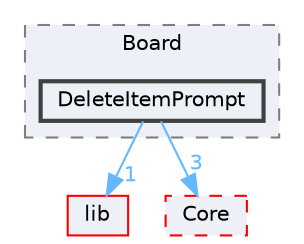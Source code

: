 digraph "app/src/Board/DeleteItemPrompt"
{
 // LATEX_PDF_SIZE
  bgcolor="transparent";
  edge [fontname=Helvetica,fontsize=10,labelfontname=Helvetica,labelfontsize=10];
  node [fontname=Helvetica,fontsize=10,shape=box,height=0.2,width=0.4];
  compound=true
  subgraph clusterdir_b165395026853bfd1f1b8d8606d4662f {
    graph [ bgcolor="#edf0f7", pencolor="grey50", label="Board", fontname=Helvetica,fontsize=10 style="filled,dashed", URL="dir_b165395026853bfd1f1b8d8606d4662f.html",tooltip=""]
  dir_855d56be208b46291644458a9dfe1ddc [label="DeleteItemPrompt", fillcolor="#edf0f7", color="grey25", style="filled,bold", URL="dir_855d56be208b46291644458a9dfe1ddc.html",tooltip=""];
  }
  dir_97aefd0d527b934f1d99a682da8fe6a9 [label="lib", fillcolor="#edf0f7", color="red", style="filled", URL="dir_97aefd0d527b934f1d99a682da8fe6a9.html",tooltip=""];
  dir_f7d4be874a03ffe36f67d0add008229d [label="Core", fillcolor="#edf0f7", color="red", style="filled,dashed", URL="dir_f7d4be874a03ffe36f67d0add008229d.html",tooltip=""];
  dir_855d56be208b46291644458a9dfe1ddc->dir_97aefd0d527b934f1d99a682da8fe6a9 [headlabel="1", labeldistance=1.5 headhref="dir_000008_000013.html" href="dir_000008_000013.html" color="steelblue1" fontcolor="steelblue1"];
  dir_855d56be208b46291644458a9dfe1ddc->dir_f7d4be874a03ffe36f67d0add008229d [headlabel="3", labeldistance=1.5 headhref="dir_000008_000007.html" href="dir_000008_000007.html" color="steelblue1" fontcolor="steelblue1"];
}
